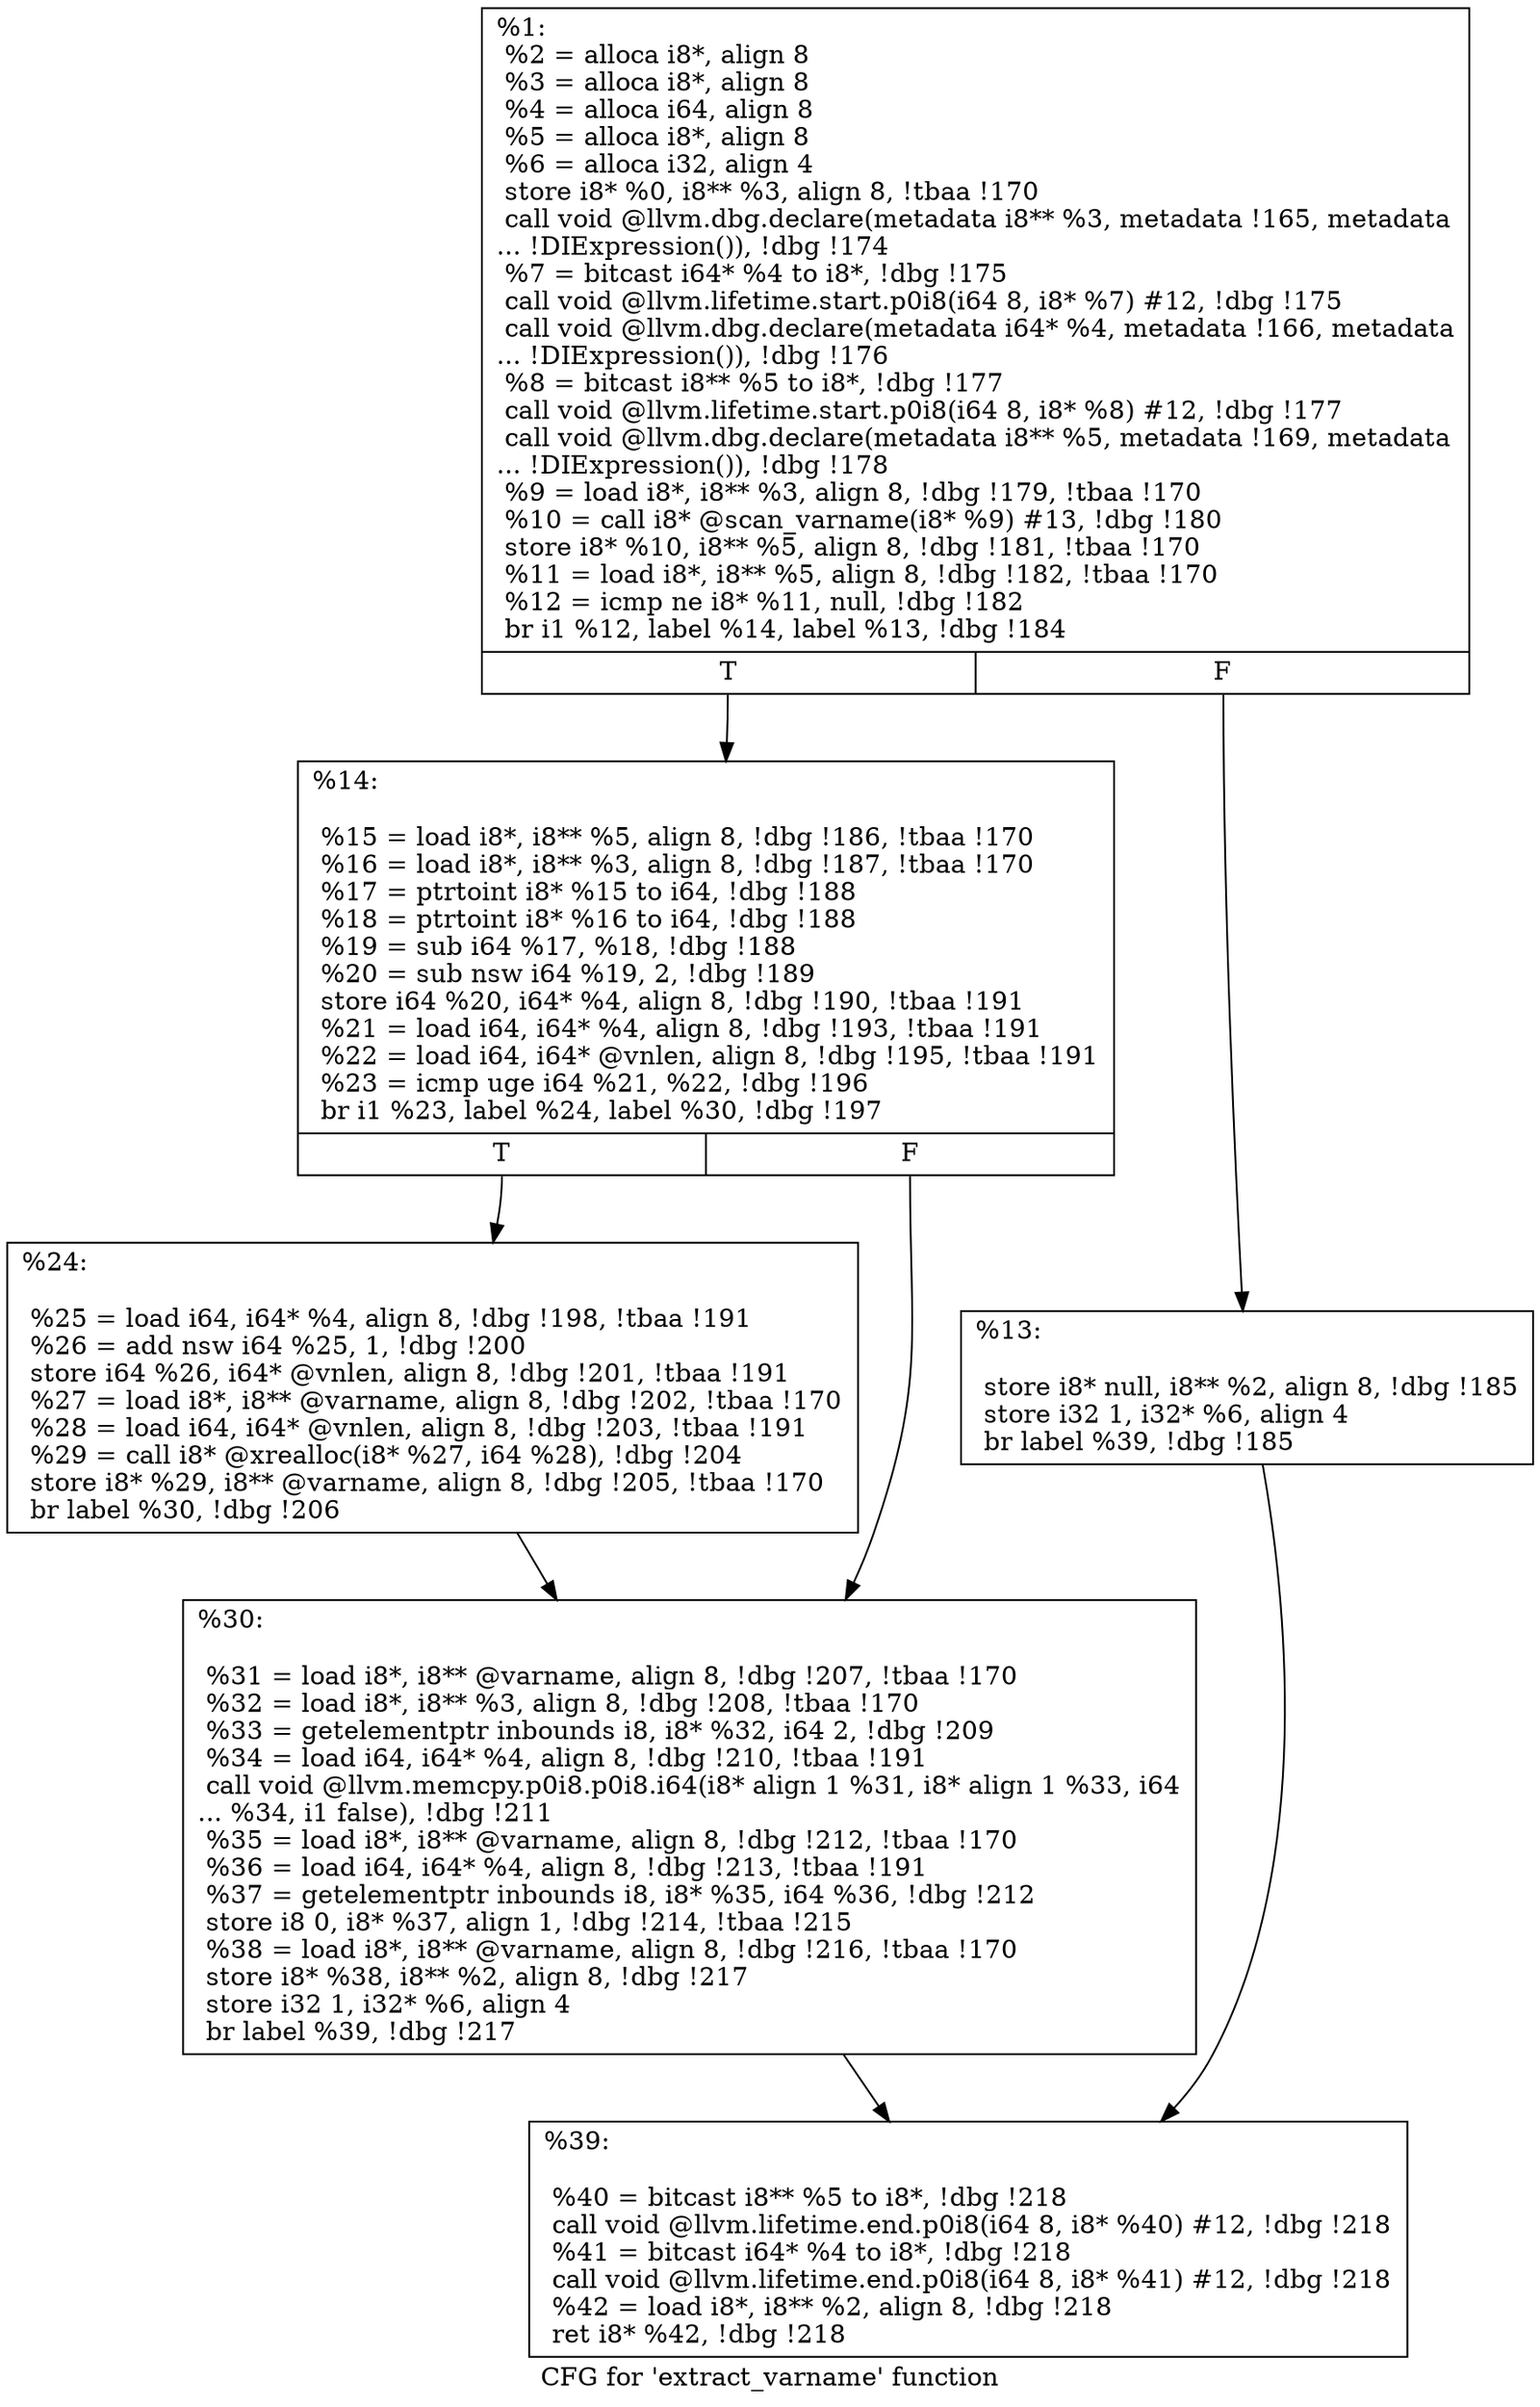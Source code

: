 digraph "CFG for 'extract_varname' function" {
	label="CFG for 'extract_varname' function";

	Node0x218d440 [shape=record,label="{%1:\l  %2 = alloca i8*, align 8\l  %3 = alloca i8*, align 8\l  %4 = alloca i64, align 8\l  %5 = alloca i8*, align 8\l  %6 = alloca i32, align 4\l  store i8* %0, i8** %3, align 8, !tbaa !170\l  call void @llvm.dbg.declare(metadata i8** %3, metadata !165, metadata\l... !DIExpression()), !dbg !174\l  %7 = bitcast i64* %4 to i8*, !dbg !175\l  call void @llvm.lifetime.start.p0i8(i64 8, i8* %7) #12, !dbg !175\l  call void @llvm.dbg.declare(metadata i64* %4, metadata !166, metadata\l... !DIExpression()), !dbg !176\l  %8 = bitcast i8** %5 to i8*, !dbg !177\l  call void @llvm.lifetime.start.p0i8(i64 8, i8* %8) #12, !dbg !177\l  call void @llvm.dbg.declare(metadata i8** %5, metadata !169, metadata\l... !DIExpression()), !dbg !178\l  %9 = load i8*, i8** %3, align 8, !dbg !179, !tbaa !170\l  %10 = call i8* @scan_varname(i8* %9) #13, !dbg !180\l  store i8* %10, i8** %5, align 8, !dbg !181, !tbaa !170\l  %11 = load i8*, i8** %5, align 8, !dbg !182, !tbaa !170\l  %12 = icmp ne i8* %11, null, !dbg !182\l  br i1 %12, label %14, label %13, !dbg !184\l|{<s0>T|<s1>F}}"];
	Node0x218d440:s0 -> Node0x218ea60;
	Node0x218d440:s1 -> Node0x218e9a0;
	Node0x218e9a0 [shape=record,label="{%13:\l\l  store i8* null, i8** %2, align 8, !dbg !185\l  store i32 1, i32* %6, align 4\l  br label %39, !dbg !185\l}"];
	Node0x218e9a0 -> Node0x218eb50;
	Node0x218ea60 [shape=record,label="{%14:\l\l  %15 = load i8*, i8** %5, align 8, !dbg !186, !tbaa !170\l  %16 = load i8*, i8** %3, align 8, !dbg !187, !tbaa !170\l  %17 = ptrtoint i8* %15 to i64, !dbg !188\l  %18 = ptrtoint i8* %16 to i64, !dbg !188\l  %19 = sub i64 %17, %18, !dbg !188\l  %20 = sub nsw i64 %19, 2, !dbg !189\l  store i64 %20, i64* %4, align 8, !dbg !190, !tbaa !191\l  %21 = load i64, i64* %4, align 8, !dbg !193, !tbaa !191\l  %22 = load i64, i64* @vnlen, align 8, !dbg !195, !tbaa !191\l  %23 = icmp uge i64 %21, %22, !dbg !196\l  br i1 %23, label %24, label %30, !dbg !197\l|{<s0>T|<s1>F}}"];
	Node0x218ea60:s0 -> Node0x218eab0;
	Node0x218ea60:s1 -> Node0x218eb00;
	Node0x218eab0 [shape=record,label="{%24:\l\l  %25 = load i64, i64* %4, align 8, !dbg !198, !tbaa !191\l  %26 = add nsw i64 %25, 1, !dbg !200\l  store i64 %26, i64* @vnlen, align 8, !dbg !201, !tbaa !191\l  %27 = load i8*, i8** @varname, align 8, !dbg !202, !tbaa !170\l  %28 = load i64, i64* @vnlen, align 8, !dbg !203, !tbaa !191\l  %29 = call i8* @xrealloc(i8* %27, i64 %28), !dbg !204\l  store i8* %29, i8** @varname, align 8, !dbg !205, !tbaa !170\l  br label %30, !dbg !206\l}"];
	Node0x218eab0 -> Node0x218eb00;
	Node0x218eb00 [shape=record,label="{%30:\l\l  %31 = load i8*, i8** @varname, align 8, !dbg !207, !tbaa !170\l  %32 = load i8*, i8** %3, align 8, !dbg !208, !tbaa !170\l  %33 = getelementptr inbounds i8, i8* %32, i64 2, !dbg !209\l  %34 = load i64, i64* %4, align 8, !dbg !210, !tbaa !191\l  call void @llvm.memcpy.p0i8.p0i8.i64(i8* align 1 %31, i8* align 1 %33, i64\l... %34, i1 false), !dbg !211\l  %35 = load i8*, i8** @varname, align 8, !dbg !212, !tbaa !170\l  %36 = load i64, i64* %4, align 8, !dbg !213, !tbaa !191\l  %37 = getelementptr inbounds i8, i8* %35, i64 %36, !dbg !212\l  store i8 0, i8* %37, align 1, !dbg !214, !tbaa !215\l  %38 = load i8*, i8** @varname, align 8, !dbg !216, !tbaa !170\l  store i8* %38, i8** %2, align 8, !dbg !217\l  store i32 1, i32* %6, align 4\l  br label %39, !dbg !217\l}"];
	Node0x218eb00 -> Node0x218eb50;
	Node0x218eb50 [shape=record,label="{%39:\l\l  %40 = bitcast i8** %5 to i8*, !dbg !218\l  call void @llvm.lifetime.end.p0i8(i64 8, i8* %40) #12, !dbg !218\l  %41 = bitcast i64* %4 to i8*, !dbg !218\l  call void @llvm.lifetime.end.p0i8(i64 8, i8* %41) #12, !dbg !218\l  %42 = load i8*, i8** %2, align 8, !dbg !218\l  ret i8* %42, !dbg !218\l}"];
}
